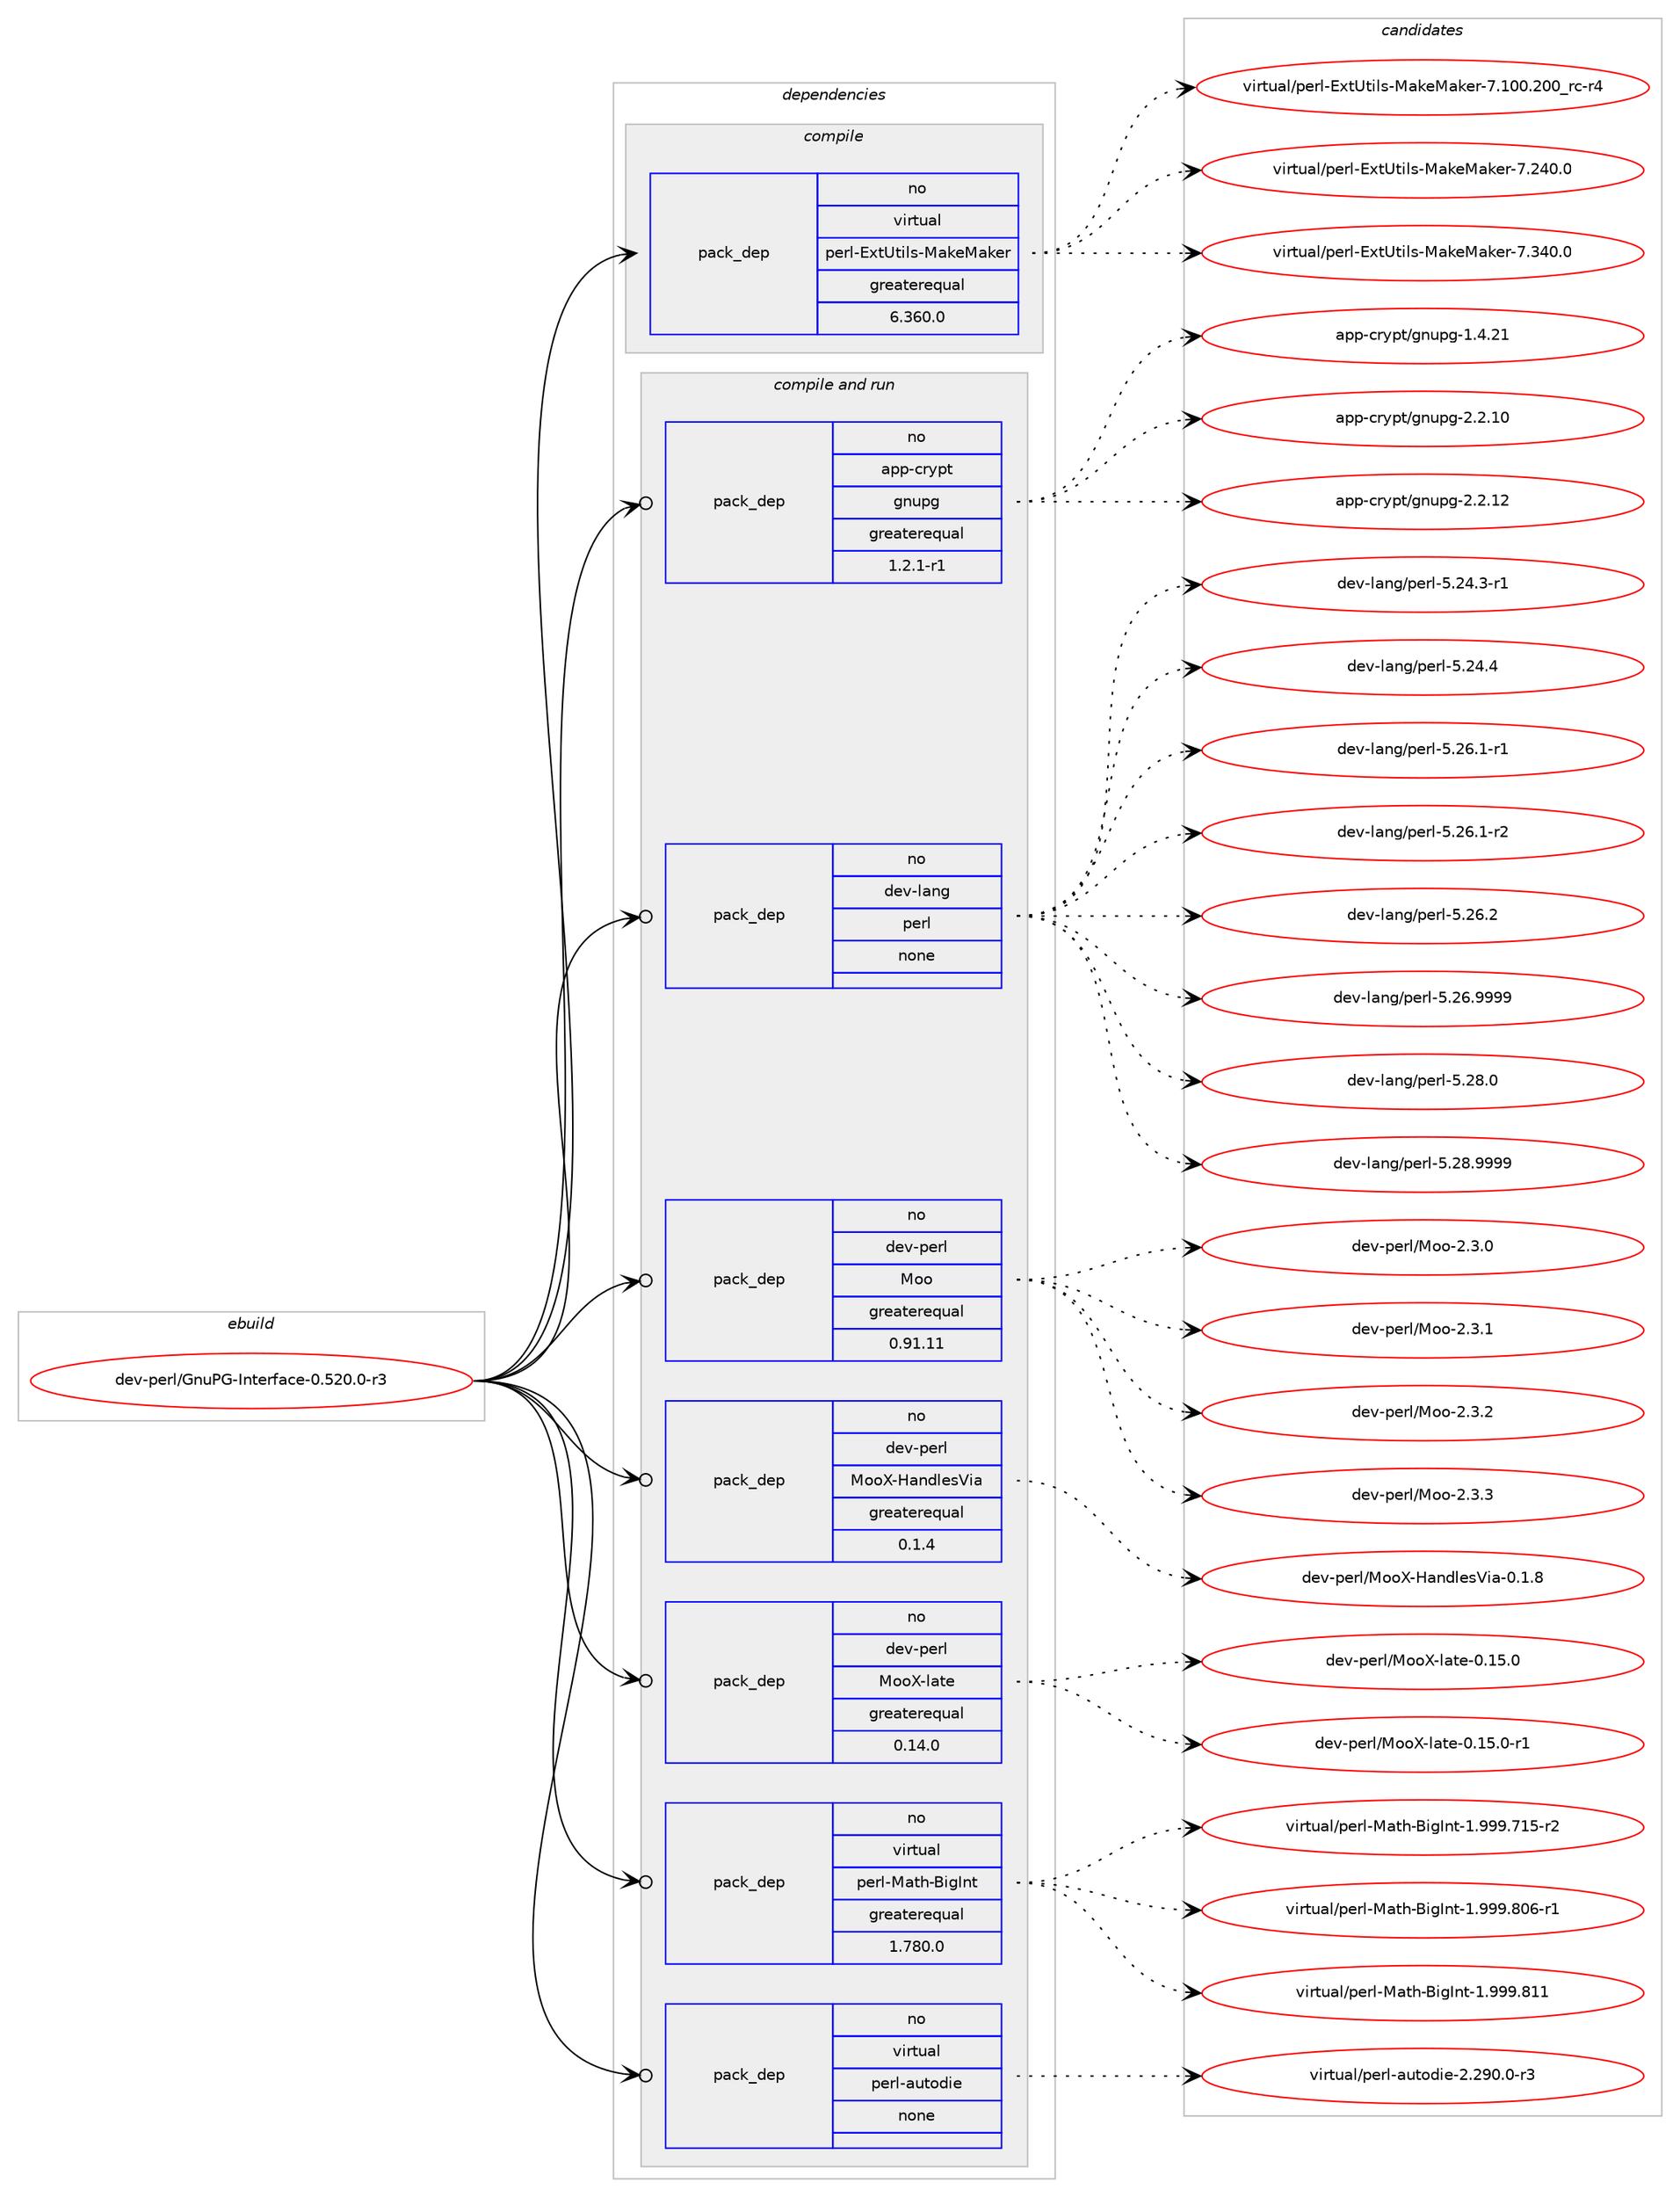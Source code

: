 digraph prolog {

# *************
# Graph options
# *************

newrank=true;
concentrate=true;
compound=true;
graph [rankdir=LR,fontname=Helvetica,fontsize=10,ranksep=1.5];#, ranksep=2.5, nodesep=0.2];
edge  [arrowhead=vee];
node  [fontname=Helvetica,fontsize=10];

# **********
# The ebuild
# **********

subgraph cluster_leftcol {
color=gray;
rank=same;
label=<<i>ebuild</i>>;
id [label="dev-perl/GnuPG-Interface-0.520.0-r3", color=red, width=4, href="../dev-perl/GnuPG-Interface-0.520.0-r3.svg"];
}

# ****************
# The dependencies
# ****************

subgraph cluster_midcol {
color=gray;
label=<<i>dependencies</i>>;
subgraph cluster_compile {
fillcolor="#eeeeee";
style=filled;
label=<<i>compile</i>>;
subgraph pack990546 {
dependency1381760 [label=<<TABLE BORDER="0" CELLBORDER="1" CELLSPACING="0" CELLPADDING="4" WIDTH="220"><TR><TD ROWSPAN="6" CELLPADDING="30">pack_dep</TD></TR><TR><TD WIDTH="110">no</TD></TR><TR><TD>virtual</TD></TR><TR><TD>perl-ExtUtils-MakeMaker</TD></TR><TR><TD>greaterequal</TD></TR><TR><TD>6.360.0</TD></TR></TABLE>>, shape=none, color=blue];
}
id:e -> dependency1381760:w [weight=20,style="solid",arrowhead="vee"];
}
subgraph cluster_compileandrun {
fillcolor="#eeeeee";
style=filled;
label=<<i>compile and run</i>>;
subgraph pack990547 {
dependency1381761 [label=<<TABLE BORDER="0" CELLBORDER="1" CELLSPACING="0" CELLPADDING="4" WIDTH="220"><TR><TD ROWSPAN="6" CELLPADDING="30">pack_dep</TD></TR><TR><TD WIDTH="110">no</TD></TR><TR><TD>app-crypt</TD></TR><TR><TD>gnupg</TD></TR><TR><TD>greaterequal</TD></TR><TR><TD>1.2.1-r1</TD></TR></TABLE>>, shape=none, color=blue];
}
id:e -> dependency1381761:w [weight=20,style="solid",arrowhead="odotvee"];
subgraph pack990548 {
dependency1381762 [label=<<TABLE BORDER="0" CELLBORDER="1" CELLSPACING="0" CELLPADDING="4" WIDTH="220"><TR><TD ROWSPAN="6" CELLPADDING="30">pack_dep</TD></TR><TR><TD WIDTH="110">no</TD></TR><TR><TD>dev-lang</TD></TR><TR><TD>perl</TD></TR><TR><TD>none</TD></TR><TR><TD></TD></TR></TABLE>>, shape=none, color=blue];
}
id:e -> dependency1381762:w [weight=20,style="solid",arrowhead="odotvee"];
subgraph pack990549 {
dependency1381763 [label=<<TABLE BORDER="0" CELLBORDER="1" CELLSPACING="0" CELLPADDING="4" WIDTH="220"><TR><TD ROWSPAN="6" CELLPADDING="30">pack_dep</TD></TR><TR><TD WIDTH="110">no</TD></TR><TR><TD>dev-perl</TD></TR><TR><TD>Moo</TD></TR><TR><TD>greaterequal</TD></TR><TR><TD>0.91.11</TD></TR></TABLE>>, shape=none, color=blue];
}
id:e -> dependency1381763:w [weight=20,style="solid",arrowhead="odotvee"];
subgraph pack990550 {
dependency1381764 [label=<<TABLE BORDER="0" CELLBORDER="1" CELLSPACING="0" CELLPADDING="4" WIDTH="220"><TR><TD ROWSPAN="6" CELLPADDING="30">pack_dep</TD></TR><TR><TD WIDTH="110">no</TD></TR><TR><TD>dev-perl</TD></TR><TR><TD>MooX-HandlesVia</TD></TR><TR><TD>greaterequal</TD></TR><TR><TD>0.1.4</TD></TR></TABLE>>, shape=none, color=blue];
}
id:e -> dependency1381764:w [weight=20,style="solid",arrowhead="odotvee"];
subgraph pack990551 {
dependency1381765 [label=<<TABLE BORDER="0" CELLBORDER="1" CELLSPACING="0" CELLPADDING="4" WIDTH="220"><TR><TD ROWSPAN="6" CELLPADDING="30">pack_dep</TD></TR><TR><TD WIDTH="110">no</TD></TR><TR><TD>dev-perl</TD></TR><TR><TD>MooX-late</TD></TR><TR><TD>greaterequal</TD></TR><TR><TD>0.14.0</TD></TR></TABLE>>, shape=none, color=blue];
}
id:e -> dependency1381765:w [weight=20,style="solid",arrowhead="odotvee"];
subgraph pack990552 {
dependency1381766 [label=<<TABLE BORDER="0" CELLBORDER="1" CELLSPACING="0" CELLPADDING="4" WIDTH="220"><TR><TD ROWSPAN="6" CELLPADDING="30">pack_dep</TD></TR><TR><TD WIDTH="110">no</TD></TR><TR><TD>virtual</TD></TR><TR><TD>perl-Math-BigInt</TD></TR><TR><TD>greaterequal</TD></TR><TR><TD>1.780.0</TD></TR></TABLE>>, shape=none, color=blue];
}
id:e -> dependency1381766:w [weight=20,style="solid",arrowhead="odotvee"];
subgraph pack990553 {
dependency1381767 [label=<<TABLE BORDER="0" CELLBORDER="1" CELLSPACING="0" CELLPADDING="4" WIDTH="220"><TR><TD ROWSPAN="6" CELLPADDING="30">pack_dep</TD></TR><TR><TD WIDTH="110">no</TD></TR><TR><TD>virtual</TD></TR><TR><TD>perl-autodie</TD></TR><TR><TD>none</TD></TR><TR><TD></TD></TR></TABLE>>, shape=none, color=blue];
}
id:e -> dependency1381767:w [weight=20,style="solid",arrowhead="odotvee"];
}
subgraph cluster_run {
fillcolor="#eeeeee";
style=filled;
label=<<i>run</i>>;
}
}

# **************
# The candidates
# **************

subgraph cluster_choices {
rank=same;
color=gray;
label=<<i>candidates</i>>;

subgraph choice990546 {
color=black;
nodesep=1;
choice118105114116117971084711210111410845691201168511610510811545779710710177971071011144555464948484650484895114994511452 [label="virtual/perl-ExtUtils-MakeMaker-7.100.200_rc-r4", color=red, width=4,href="../virtual/perl-ExtUtils-MakeMaker-7.100.200_rc-r4.svg"];
choice118105114116117971084711210111410845691201168511610510811545779710710177971071011144555465052484648 [label="virtual/perl-ExtUtils-MakeMaker-7.240.0", color=red, width=4,href="../virtual/perl-ExtUtils-MakeMaker-7.240.0.svg"];
choice118105114116117971084711210111410845691201168511610510811545779710710177971071011144555465152484648 [label="virtual/perl-ExtUtils-MakeMaker-7.340.0", color=red, width=4,href="../virtual/perl-ExtUtils-MakeMaker-7.340.0.svg"];
dependency1381760:e -> choice118105114116117971084711210111410845691201168511610510811545779710710177971071011144555464948484650484895114994511452:w [style=dotted,weight="100"];
dependency1381760:e -> choice118105114116117971084711210111410845691201168511610510811545779710710177971071011144555465052484648:w [style=dotted,weight="100"];
dependency1381760:e -> choice118105114116117971084711210111410845691201168511610510811545779710710177971071011144555465152484648:w [style=dotted,weight="100"];
}
subgraph choice990547 {
color=black;
nodesep=1;
choice9711211245991141211121164710311011711210345494652465049 [label="app-crypt/gnupg-1.4.21", color=red, width=4,href="../app-crypt/gnupg-1.4.21.svg"];
choice9711211245991141211121164710311011711210345504650464948 [label="app-crypt/gnupg-2.2.10", color=red, width=4,href="../app-crypt/gnupg-2.2.10.svg"];
choice9711211245991141211121164710311011711210345504650464950 [label="app-crypt/gnupg-2.2.12", color=red, width=4,href="../app-crypt/gnupg-2.2.12.svg"];
dependency1381761:e -> choice9711211245991141211121164710311011711210345494652465049:w [style=dotted,weight="100"];
dependency1381761:e -> choice9711211245991141211121164710311011711210345504650464948:w [style=dotted,weight="100"];
dependency1381761:e -> choice9711211245991141211121164710311011711210345504650464950:w [style=dotted,weight="100"];
}
subgraph choice990548 {
color=black;
nodesep=1;
choice100101118451089711010347112101114108455346505246514511449 [label="dev-lang/perl-5.24.3-r1", color=red, width=4,href="../dev-lang/perl-5.24.3-r1.svg"];
choice10010111845108971101034711210111410845534650524652 [label="dev-lang/perl-5.24.4", color=red, width=4,href="../dev-lang/perl-5.24.4.svg"];
choice100101118451089711010347112101114108455346505446494511449 [label="dev-lang/perl-5.26.1-r1", color=red, width=4,href="../dev-lang/perl-5.26.1-r1.svg"];
choice100101118451089711010347112101114108455346505446494511450 [label="dev-lang/perl-5.26.1-r2", color=red, width=4,href="../dev-lang/perl-5.26.1-r2.svg"];
choice10010111845108971101034711210111410845534650544650 [label="dev-lang/perl-5.26.2", color=red, width=4,href="../dev-lang/perl-5.26.2.svg"];
choice10010111845108971101034711210111410845534650544657575757 [label="dev-lang/perl-5.26.9999", color=red, width=4,href="../dev-lang/perl-5.26.9999.svg"];
choice10010111845108971101034711210111410845534650564648 [label="dev-lang/perl-5.28.0", color=red, width=4,href="../dev-lang/perl-5.28.0.svg"];
choice10010111845108971101034711210111410845534650564657575757 [label="dev-lang/perl-5.28.9999", color=red, width=4,href="../dev-lang/perl-5.28.9999.svg"];
dependency1381762:e -> choice100101118451089711010347112101114108455346505246514511449:w [style=dotted,weight="100"];
dependency1381762:e -> choice10010111845108971101034711210111410845534650524652:w [style=dotted,weight="100"];
dependency1381762:e -> choice100101118451089711010347112101114108455346505446494511449:w [style=dotted,weight="100"];
dependency1381762:e -> choice100101118451089711010347112101114108455346505446494511450:w [style=dotted,weight="100"];
dependency1381762:e -> choice10010111845108971101034711210111410845534650544650:w [style=dotted,weight="100"];
dependency1381762:e -> choice10010111845108971101034711210111410845534650544657575757:w [style=dotted,weight="100"];
dependency1381762:e -> choice10010111845108971101034711210111410845534650564648:w [style=dotted,weight="100"];
dependency1381762:e -> choice10010111845108971101034711210111410845534650564657575757:w [style=dotted,weight="100"];
}
subgraph choice990549 {
color=black;
nodesep=1;
choice100101118451121011141084777111111455046514648 [label="dev-perl/Moo-2.3.0", color=red, width=4,href="../dev-perl/Moo-2.3.0.svg"];
choice100101118451121011141084777111111455046514649 [label="dev-perl/Moo-2.3.1", color=red, width=4,href="../dev-perl/Moo-2.3.1.svg"];
choice100101118451121011141084777111111455046514650 [label="dev-perl/Moo-2.3.2", color=red, width=4,href="../dev-perl/Moo-2.3.2.svg"];
choice100101118451121011141084777111111455046514651 [label="dev-perl/Moo-2.3.3", color=red, width=4,href="../dev-perl/Moo-2.3.3.svg"];
dependency1381763:e -> choice100101118451121011141084777111111455046514648:w [style=dotted,weight="100"];
dependency1381763:e -> choice100101118451121011141084777111111455046514649:w [style=dotted,weight="100"];
dependency1381763:e -> choice100101118451121011141084777111111455046514650:w [style=dotted,weight="100"];
dependency1381763:e -> choice100101118451121011141084777111111455046514651:w [style=dotted,weight="100"];
}
subgraph choice990550 {
color=black;
nodesep=1;
choice100101118451121011141084777111111884572971101001081011158610597454846494656 [label="dev-perl/MooX-HandlesVia-0.1.8", color=red, width=4,href="../dev-perl/MooX-HandlesVia-0.1.8.svg"];
dependency1381764:e -> choice100101118451121011141084777111111884572971101001081011158610597454846494656:w [style=dotted,weight="100"];
}
subgraph choice990551 {
color=black;
nodesep=1;
choice10010111845112101114108477711111188451089711610145484649534648 [label="dev-perl/MooX-late-0.15.0", color=red, width=4,href="../dev-perl/MooX-late-0.15.0.svg"];
choice100101118451121011141084777111111884510897116101454846495346484511449 [label="dev-perl/MooX-late-0.15.0-r1", color=red, width=4,href="../dev-perl/MooX-late-0.15.0-r1.svg"];
dependency1381765:e -> choice10010111845112101114108477711111188451089711610145484649534648:w [style=dotted,weight="100"];
dependency1381765:e -> choice100101118451121011141084777111111884510897116101454846495346484511449:w [style=dotted,weight="100"];
}
subgraph choice990552 {
color=black;
nodesep=1;
choice1181051141161179710847112101114108457797116104456610510373110116454946575757465549534511450 [label="virtual/perl-Math-BigInt-1.999.715-r2", color=red, width=4,href="../virtual/perl-Math-BigInt-1.999.715-r2.svg"];
choice1181051141161179710847112101114108457797116104456610510373110116454946575757465648544511449 [label="virtual/perl-Math-BigInt-1.999.806-r1", color=red, width=4,href="../virtual/perl-Math-BigInt-1.999.806-r1.svg"];
choice118105114116117971084711210111410845779711610445661051037311011645494657575746564949 [label="virtual/perl-Math-BigInt-1.999.811", color=red, width=4,href="../virtual/perl-Math-BigInt-1.999.811.svg"];
dependency1381766:e -> choice1181051141161179710847112101114108457797116104456610510373110116454946575757465549534511450:w [style=dotted,weight="100"];
dependency1381766:e -> choice1181051141161179710847112101114108457797116104456610510373110116454946575757465648544511449:w [style=dotted,weight="100"];
dependency1381766:e -> choice118105114116117971084711210111410845779711610445661051037311011645494657575746564949:w [style=dotted,weight="100"];
}
subgraph choice990553 {
color=black;
nodesep=1;
choice1181051141161179710847112101114108459711711611110010510145504650574846484511451 [label="virtual/perl-autodie-2.290.0-r3", color=red, width=4,href="../virtual/perl-autodie-2.290.0-r3.svg"];
dependency1381767:e -> choice1181051141161179710847112101114108459711711611110010510145504650574846484511451:w [style=dotted,weight="100"];
}
}

}

